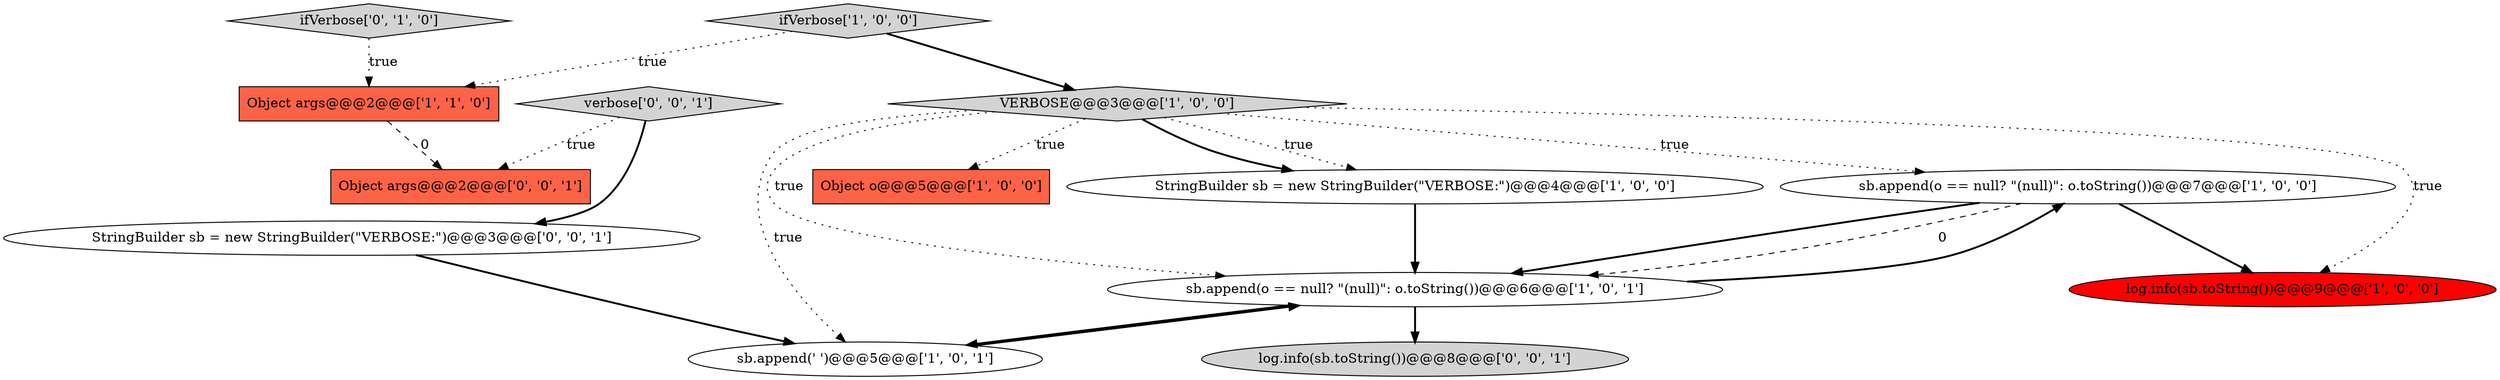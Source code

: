 digraph {
5 [style = filled, label = "sb.append(o == null? \"(null)\": o.toString())@@@7@@@['1', '0', '0']", fillcolor = white, shape = ellipse image = "AAA0AAABBB1BBB"];
12 [style = filled, label = "StringBuilder sb = new StringBuilder(\"VERBOSE:\")@@@3@@@['0', '0', '1']", fillcolor = white, shape = ellipse image = "AAA0AAABBB3BBB"];
11 [style = filled, label = "Object args@@@2@@@['0', '0', '1']", fillcolor = tomato, shape = box image = "AAA0AAABBB3BBB"];
2 [style = filled, label = "Object o@@@5@@@['1', '0', '0']", fillcolor = tomato, shape = box image = "AAA0AAABBB1BBB"];
0 [style = filled, label = "StringBuilder sb = new StringBuilder(\"VERBOSE:\")@@@4@@@['1', '0', '0']", fillcolor = white, shape = ellipse image = "AAA0AAABBB1BBB"];
3 [style = filled, label = "sb.append(o == null? \"(null)\": o.toString())@@@6@@@['1', '0', '1']", fillcolor = white, shape = ellipse image = "AAA0AAABBB1BBB"];
8 [style = filled, label = "sb.append(' ')@@@5@@@['1', '0', '1']", fillcolor = white, shape = ellipse image = "AAA0AAABBB1BBB"];
13 [style = filled, label = "log.info(sb.toString())@@@8@@@['0', '0', '1']", fillcolor = lightgray, shape = ellipse image = "AAA0AAABBB3BBB"];
9 [style = filled, label = "ifVerbose['0', '1', '0']", fillcolor = lightgray, shape = diamond image = "AAA0AAABBB2BBB"];
6 [style = filled, label = "log.info(sb.toString())@@@9@@@['1', '0', '0']", fillcolor = red, shape = ellipse image = "AAA1AAABBB1BBB"];
10 [style = filled, label = "verbose['0', '0', '1']", fillcolor = lightgray, shape = diamond image = "AAA0AAABBB3BBB"];
7 [style = filled, label = "VERBOSE@@@3@@@['1', '0', '0']", fillcolor = lightgray, shape = diamond image = "AAA0AAABBB1BBB"];
1 [style = filled, label = "Object args@@@2@@@['1', '1', '0']", fillcolor = tomato, shape = box image = "AAA0AAABBB1BBB"];
4 [style = filled, label = "ifVerbose['1', '0', '0']", fillcolor = lightgray, shape = diamond image = "AAA0AAABBB1BBB"];
0->3 [style = bold, label=""];
5->3 [style = bold, label=""];
7->2 [style = dotted, label="true"];
7->6 [style = dotted, label="true"];
4->1 [style = dotted, label="true"];
5->3 [style = dashed, label="0"];
8->3 [style = bold, label=""];
7->0 [style = bold, label=""];
7->0 [style = dotted, label="true"];
4->7 [style = bold, label=""];
7->5 [style = dotted, label="true"];
3->5 [style = bold, label=""];
5->6 [style = bold, label=""];
10->11 [style = dotted, label="true"];
7->3 [style = dotted, label="true"];
10->12 [style = bold, label=""];
12->8 [style = bold, label=""];
1->11 [style = dashed, label="0"];
3->8 [style = bold, label=""];
9->1 [style = dotted, label="true"];
3->13 [style = bold, label=""];
7->8 [style = dotted, label="true"];
}
